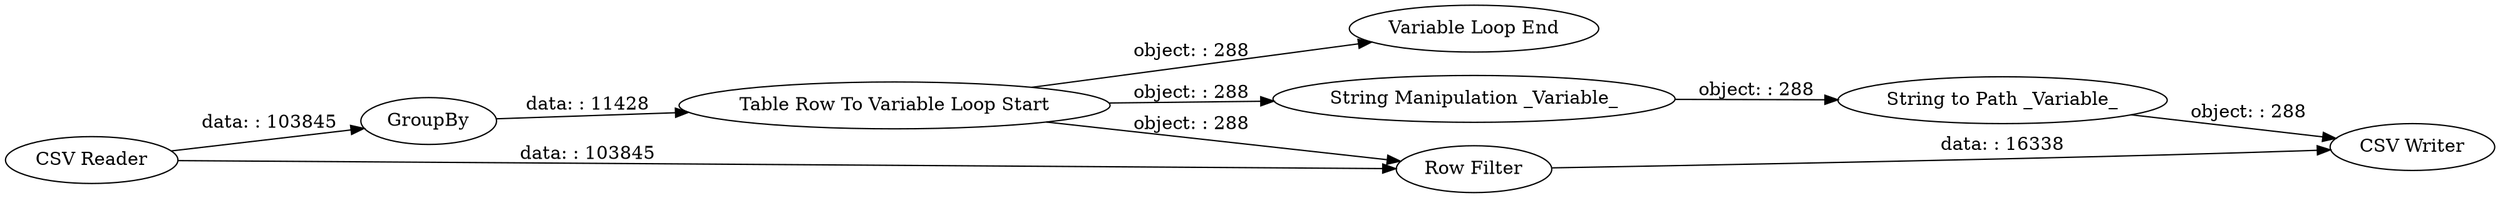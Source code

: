 digraph {
	"-3661222619812063009_1" [label="CSV Reader"]
	"-3661222619812063009_7" [label="String Manipulation _Variable_"]
	"-3661222619812063009_6" [label="CSV Writer"]
	"-3661222619812063009_4" [label="Table Row To Variable Loop Start"]
	"-3661222619812063009_2" [label=GroupBy]
	"-3661222619812063009_8" [label="String to Path _Variable_"]
	"-3661222619812063009_5" [label="Row Filter"]
	"-3661222619812063009_9" [label="Variable Loop End"]
	"-3661222619812063009_7" -> "-3661222619812063009_8" [label="object: : 288"]
	"-3661222619812063009_5" -> "-3661222619812063009_6" [label="data: : 16338"]
	"-3661222619812063009_1" -> "-3661222619812063009_5" [label="data: : 103845"]
	"-3661222619812063009_4" -> "-3661222619812063009_5" [label="object: : 288"]
	"-3661222619812063009_2" -> "-3661222619812063009_4" [label="data: : 11428"]
	"-3661222619812063009_8" -> "-3661222619812063009_6" [label="object: : 288"]
	"-3661222619812063009_4" -> "-3661222619812063009_7" [label="object: : 288"]
	"-3661222619812063009_1" -> "-3661222619812063009_2" [label="data: : 103845"]
	"-3661222619812063009_4" -> "-3661222619812063009_9" [label="object: : 288"]
	rankdir=LR
}
